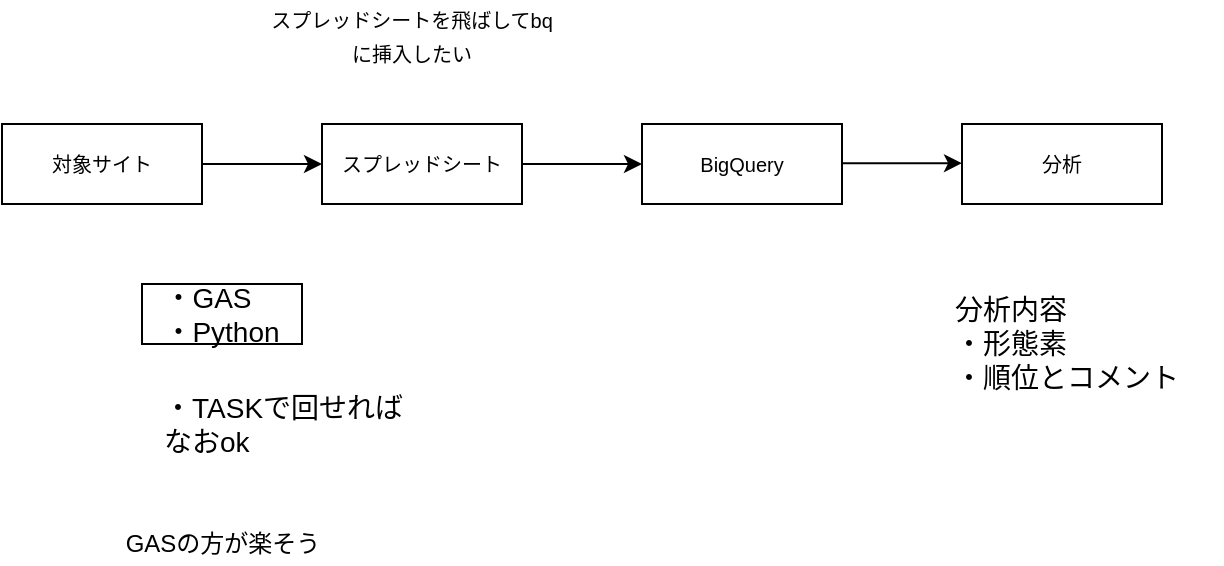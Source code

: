 <mxfile>
    <diagram id="kNfNzsfoad-WuswviuF-" name="ページ1">
        <mxGraphModel dx="747" dy="655" grid="1" gridSize="10" guides="1" tooltips="1" connect="1" arrows="1" fold="1" page="1" pageScale="1" pageWidth="827" pageHeight="1169" background="#ffffff" math="0" shadow="0">
            <root>
                <mxCell id="0"/>
                <mxCell id="1" parent="0"/>
                <mxCell id="2" value="&lt;font size=&quot;1&quot;&gt;対象サイト&lt;br&gt;&lt;/font&gt;" style="rounded=0;whiteSpace=wrap;html=1;" parent="1" vertex="1">
                    <mxGeometry x="40" y="120" width="100" height="40" as="geometry"/>
                </mxCell>
                <mxCell id="3" value="" style="endArrow=classic;html=1;fontSize=18;strokeColor=#000000;" parent="1" edge="1">
                    <mxGeometry width="50" height="50" relative="1" as="geometry">
                        <mxPoint x="140" y="140" as="sourcePoint"/>
                        <mxPoint x="200" y="140" as="targetPoint"/>
                    </mxGeometry>
                </mxCell>
                <mxCell id="5" value="&lt;font size=&quot;1&quot;&gt;スプレッドシート&lt;br&gt;&lt;/font&gt;" style="rounded=0;whiteSpace=wrap;html=1;" parent="1" vertex="1">
                    <mxGeometry x="200" y="120" width="100" height="40" as="geometry"/>
                </mxCell>
                <mxCell id="6" value="" style="endArrow=classic;html=1;fontSize=18;strokeColor=#000000;" parent="1" edge="1">
                    <mxGeometry width="50" height="50" relative="1" as="geometry">
                        <mxPoint x="300" y="140" as="sourcePoint"/>
                        <mxPoint x="360" y="140" as="targetPoint"/>
                    </mxGeometry>
                </mxCell>
                <mxCell id="7" value="&lt;font size=&quot;1&quot;&gt;BigQuery&lt;br&gt;&lt;/font&gt;" style="rounded=0;whiteSpace=wrap;html=1;" parent="1" vertex="1">
                    <mxGeometry x="360" y="120" width="100" height="40" as="geometry"/>
                </mxCell>
                <mxCell id="10" value="" style="endArrow=classic;html=1;fontSize=18;strokeColor=#000000;" parent="1" edge="1">
                    <mxGeometry width="50" height="50" relative="1" as="geometry">
                        <mxPoint x="460" y="139.58" as="sourcePoint"/>
                        <mxPoint x="520" y="139.58" as="targetPoint"/>
                    </mxGeometry>
                </mxCell>
                <mxCell id="12" value="&lt;font size=&quot;1&quot;&gt;分析&lt;br&gt;&lt;/font&gt;" style="rounded=0;whiteSpace=wrap;html=1;" parent="1" vertex="1">
                    <mxGeometry x="520" y="120" width="100" height="40" as="geometry"/>
                </mxCell>
                <mxCell id="14" value="&lt;div style=&quot;text-align: left&quot;&gt;&lt;span&gt;&lt;font color=&quot;#000000&quot;&gt;・GAS&lt;/font&gt;&lt;/span&gt;&lt;/div&gt;&lt;div style=&quot;text-align: left&quot;&gt;&lt;span&gt;&lt;font color=&quot;#000000&quot;&gt;・Python&lt;/font&gt;&lt;/span&gt;&lt;/div&gt;" style="text;html=1;align=center;verticalAlign=middle;whiteSpace=wrap;rounded=0;fontSize=14;strokeColor=default;" parent="1" vertex="1">
                    <mxGeometry x="110" y="200" width="80" height="30" as="geometry"/>
                </mxCell>
                <mxCell id="15" value="&lt;font style=&quot;font-size: 10px&quot; color=&quot;#000000&quot;&gt;スプレッドシートを飛ばしてbqに挿入したい&lt;/font&gt;" style="text;html=1;strokeColor=none;fillColor=none;align=center;verticalAlign=middle;whiteSpace=wrap;rounded=0;fontSize=14;" parent="1" vertex="1">
                    <mxGeometry x="170" y="60" width="150" height="30" as="geometry"/>
                </mxCell>
                <mxCell id="16" value="&lt;div style=&quot;text-align: left&quot;&gt;&lt;span&gt;&lt;font color=&quot;#000000&quot;&gt;分析内容&lt;/font&gt;&lt;/span&gt;&lt;/div&gt;&lt;div style=&quot;text-align: left&quot;&gt;&lt;span&gt;&lt;font color=&quot;#000000&quot;&gt;・形態素&lt;/font&gt;&lt;/span&gt;&lt;/div&gt;&lt;div style=&quot;text-align: left&quot;&gt;&lt;span&gt;&lt;font color=&quot;#000000&quot;&gt;・順位とコメント&lt;/font&gt;&lt;/span&gt;&lt;/div&gt;" style="text;html=1;strokeColor=none;fillColor=none;align=center;verticalAlign=middle;whiteSpace=wrap;rounded=0;fontSize=14;" parent="1" vertex="1">
                    <mxGeometry x="495" y="200" width="155" height="60" as="geometry"/>
                </mxCell>
                <mxCell id="17" value="&lt;div style=&quot;text-align: left&quot;&gt;&lt;span&gt;&lt;font color=&quot;#000000&quot;&gt;・TASKで回せればなおok&lt;/font&gt;&lt;/span&gt;&lt;/div&gt;" style="text;html=1;strokeColor=none;fillColor=none;align=center;verticalAlign=middle;whiteSpace=wrap;rounded=0;fontSize=14;" parent="1" vertex="1">
                    <mxGeometry x="120" y="260" width="130" height="20" as="geometry"/>
                </mxCell>
                <mxCell id="18" value="&lt;font color=&quot;#000000&quot;&gt;GASの方が楽そう&lt;/font&gt;" style="text;html=1;align=center;verticalAlign=middle;resizable=0;points=[];autosize=1;strokeColor=none;fillColor=none;" parent="1" vertex="1">
                    <mxGeometry x="95" y="320" width="110" height="20" as="geometry"/>
                </mxCell>
            </root>
        </mxGraphModel>
    </diagram>
</mxfile>